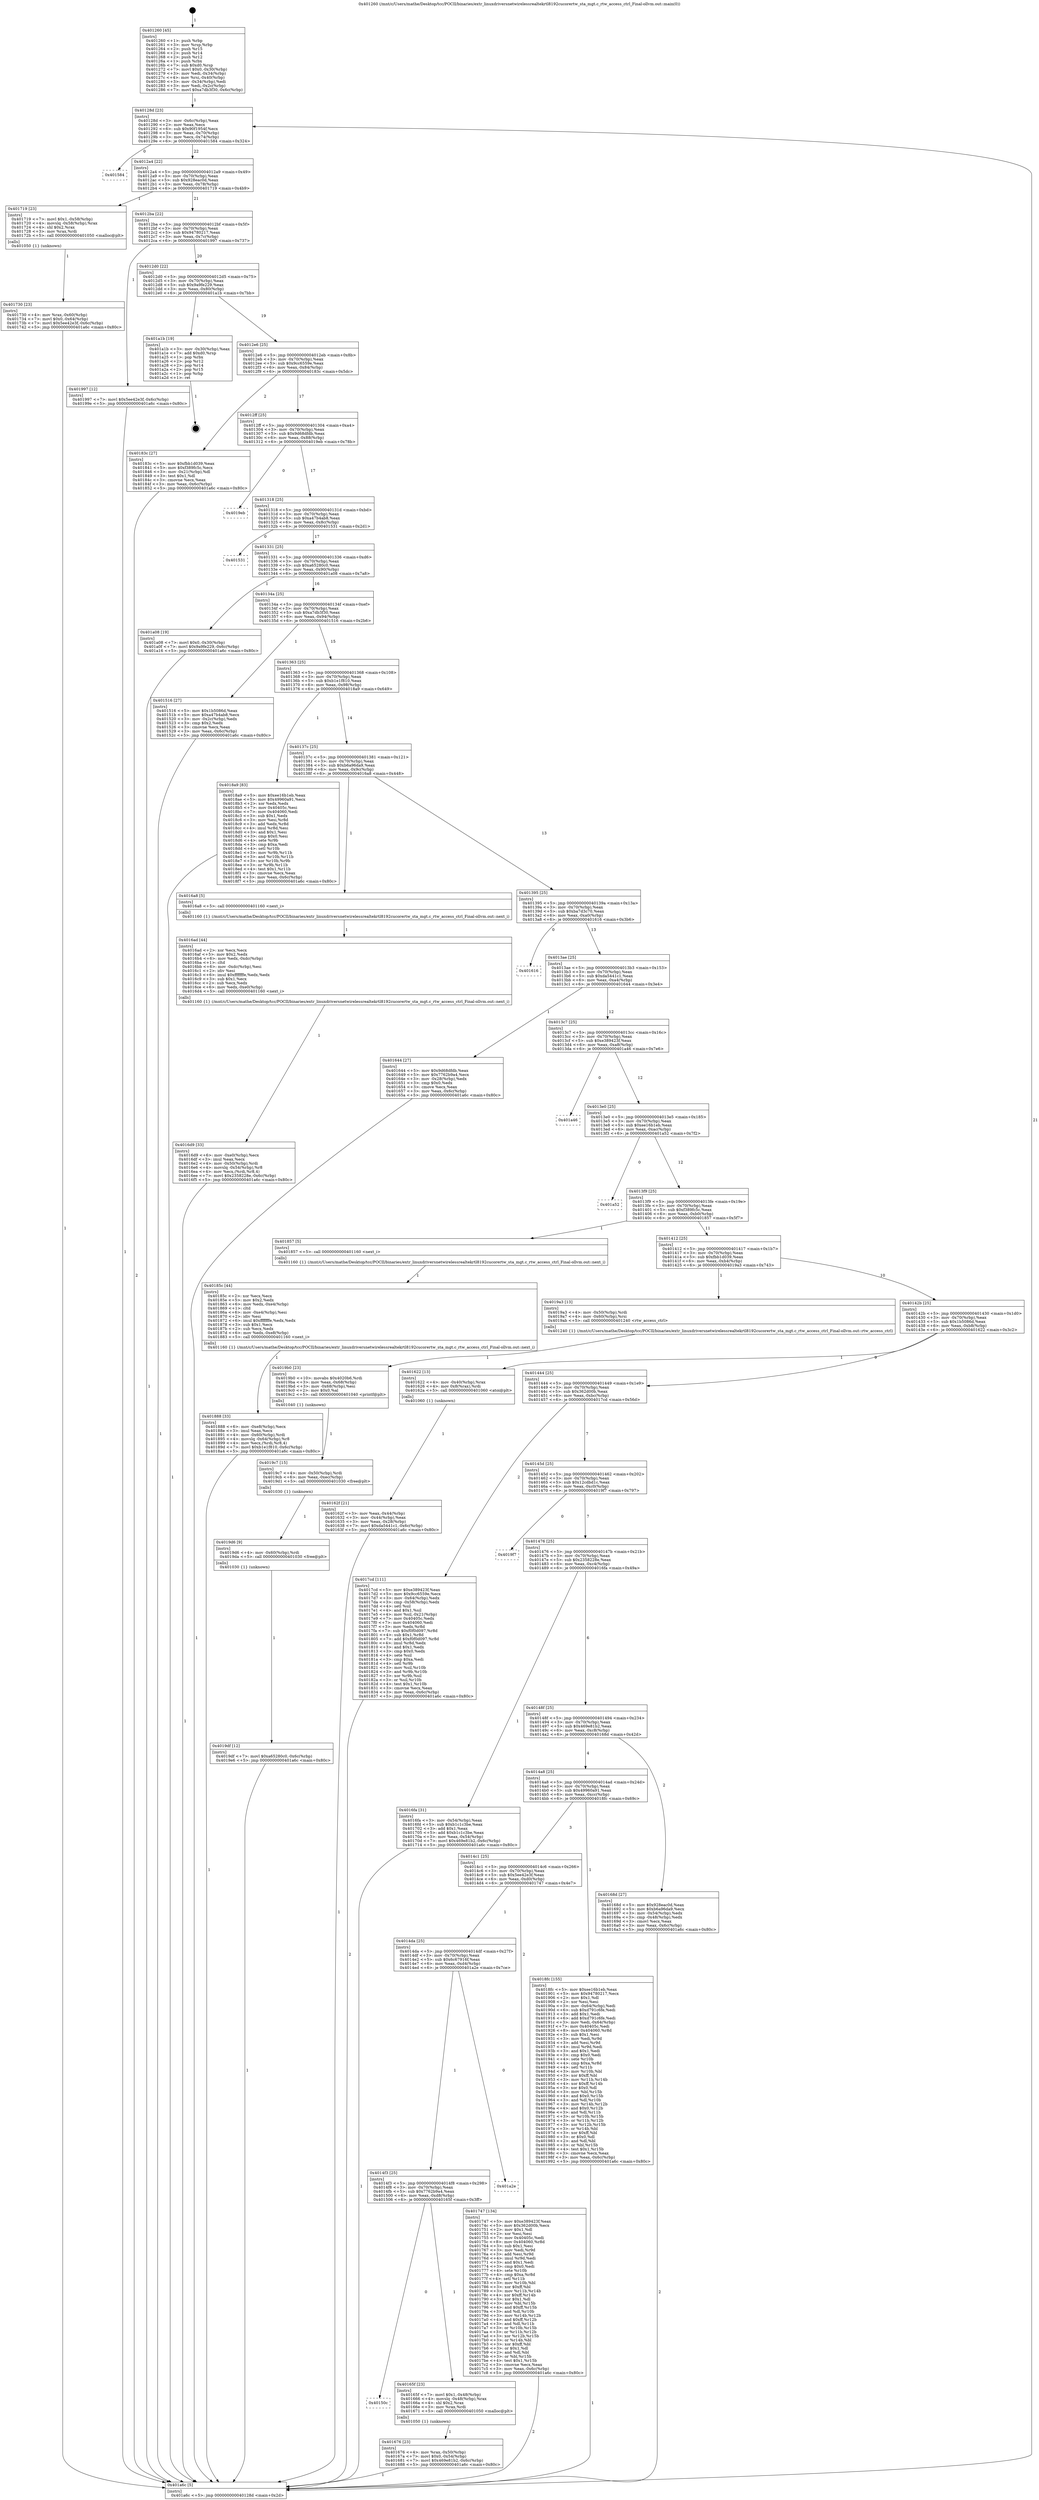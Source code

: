 digraph "0x401260" {
  label = "0x401260 (/mnt/c/Users/mathe/Desktop/tcc/POCII/binaries/extr_linuxdriversnetwirelessrealtekrtl8192cucorertw_sta_mgt.c_rtw_access_ctrl_Final-ollvm.out::main(0))"
  labelloc = "t"
  node[shape=record]

  Entry [label="",width=0.3,height=0.3,shape=circle,fillcolor=black,style=filled]
  "0x40128d" [label="{
     0x40128d [23]\l
     | [instrs]\l
     &nbsp;&nbsp;0x40128d \<+3\>: mov -0x6c(%rbp),%eax\l
     &nbsp;&nbsp;0x401290 \<+2\>: mov %eax,%ecx\l
     &nbsp;&nbsp;0x401292 \<+6\>: sub $0x90f1954f,%ecx\l
     &nbsp;&nbsp;0x401298 \<+3\>: mov %eax,-0x70(%rbp)\l
     &nbsp;&nbsp;0x40129b \<+3\>: mov %ecx,-0x74(%rbp)\l
     &nbsp;&nbsp;0x40129e \<+6\>: je 0000000000401584 \<main+0x324\>\l
  }"]
  "0x401584" [label="{
     0x401584\l
  }", style=dashed]
  "0x4012a4" [label="{
     0x4012a4 [22]\l
     | [instrs]\l
     &nbsp;&nbsp;0x4012a4 \<+5\>: jmp 00000000004012a9 \<main+0x49\>\l
     &nbsp;&nbsp;0x4012a9 \<+3\>: mov -0x70(%rbp),%eax\l
     &nbsp;&nbsp;0x4012ac \<+5\>: sub $0x928eac0d,%eax\l
     &nbsp;&nbsp;0x4012b1 \<+3\>: mov %eax,-0x78(%rbp)\l
     &nbsp;&nbsp;0x4012b4 \<+6\>: je 0000000000401719 \<main+0x4b9\>\l
  }"]
  Exit [label="",width=0.3,height=0.3,shape=circle,fillcolor=black,style=filled,peripheries=2]
  "0x401719" [label="{
     0x401719 [23]\l
     | [instrs]\l
     &nbsp;&nbsp;0x401719 \<+7\>: movl $0x1,-0x58(%rbp)\l
     &nbsp;&nbsp;0x401720 \<+4\>: movslq -0x58(%rbp),%rax\l
     &nbsp;&nbsp;0x401724 \<+4\>: shl $0x2,%rax\l
     &nbsp;&nbsp;0x401728 \<+3\>: mov %rax,%rdi\l
     &nbsp;&nbsp;0x40172b \<+5\>: call 0000000000401050 \<malloc@plt\>\l
     | [calls]\l
     &nbsp;&nbsp;0x401050 \{1\} (unknown)\l
  }"]
  "0x4012ba" [label="{
     0x4012ba [22]\l
     | [instrs]\l
     &nbsp;&nbsp;0x4012ba \<+5\>: jmp 00000000004012bf \<main+0x5f\>\l
     &nbsp;&nbsp;0x4012bf \<+3\>: mov -0x70(%rbp),%eax\l
     &nbsp;&nbsp;0x4012c2 \<+5\>: sub $0x94780217,%eax\l
     &nbsp;&nbsp;0x4012c7 \<+3\>: mov %eax,-0x7c(%rbp)\l
     &nbsp;&nbsp;0x4012ca \<+6\>: je 0000000000401997 \<main+0x737\>\l
  }"]
  "0x4019df" [label="{
     0x4019df [12]\l
     | [instrs]\l
     &nbsp;&nbsp;0x4019df \<+7\>: movl $0xa65280c0,-0x6c(%rbp)\l
     &nbsp;&nbsp;0x4019e6 \<+5\>: jmp 0000000000401a6c \<main+0x80c\>\l
  }"]
  "0x401997" [label="{
     0x401997 [12]\l
     | [instrs]\l
     &nbsp;&nbsp;0x401997 \<+7\>: movl $0x5ee42e3f,-0x6c(%rbp)\l
     &nbsp;&nbsp;0x40199e \<+5\>: jmp 0000000000401a6c \<main+0x80c\>\l
  }"]
  "0x4012d0" [label="{
     0x4012d0 [22]\l
     | [instrs]\l
     &nbsp;&nbsp;0x4012d0 \<+5\>: jmp 00000000004012d5 \<main+0x75\>\l
     &nbsp;&nbsp;0x4012d5 \<+3\>: mov -0x70(%rbp),%eax\l
     &nbsp;&nbsp;0x4012d8 \<+5\>: sub $0x9a9fe229,%eax\l
     &nbsp;&nbsp;0x4012dd \<+3\>: mov %eax,-0x80(%rbp)\l
     &nbsp;&nbsp;0x4012e0 \<+6\>: je 0000000000401a1b \<main+0x7bb\>\l
  }"]
  "0x4019d6" [label="{
     0x4019d6 [9]\l
     | [instrs]\l
     &nbsp;&nbsp;0x4019d6 \<+4\>: mov -0x60(%rbp),%rdi\l
     &nbsp;&nbsp;0x4019da \<+5\>: call 0000000000401030 \<free@plt\>\l
     | [calls]\l
     &nbsp;&nbsp;0x401030 \{1\} (unknown)\l
  }"]
  "0x401a1b" [label="{
     0x401a1b [19]\l
     | [instrs]\l
     &nbsp;&nbsp;0x401a1b \<+3\>: mov -0x30(%rbp),%eax\l
     &nbsp;&nbsp;0x401a1e \<+7\>: add $0xd0,%rsp\l
     &nbsp;&nbsp;0x401a25 \<+1\>: pop %rbx\l
     &nbsp;&nbsp;0x401a26 \<+2\>: pop %r12\l
     &nbsp;&nbsp;0x401a28 \<+2\>: pop %r14\l
     &nbsp;&nbsp;0x401a2a \<+2\>: pop %r15\l
     &nbsp;&nbsp;0x401a2c \<+1\>: pop %rbp\l
     &nbsp;&nbsp;0x401a2d \<+1\>: ret\l
  }"]
  "0x4012e6" [label="{
     0x4012e6 [25]\l
     | [instrs]\l
     &nbsp;&nbsp;0x4012e6 \<+5\>: jmp 00000000004012eb \<main+0x8b\>\l
     &nbsp;&nbsp;0x4012eb \<+3\>: mov -0x70(%rbp),%eax\l
     &nbsp;&nbsp;0x4012ee \<+5\>: sub $0x9cc6559e,%eax\l
     &nbsp;&nbsp;0x4012f3 \<+6\>: mov %eax,-0x84(%rbp)\l
     &nbsp;&nbsp;0x4012f9 \<+6\>: je 000000000040183c \<main+0x5dc\>\l
  }"]
  "0x4019c7" [label="{
     0x4019c7 [15]\l
     | [instrs]\l
     &nbsp;&nbsp;0x4019c7 \<+4\>: mov -0x50(%rbp),%rdi\l
     &nbsp;&nbsp;0x4019cb \<+6\>: mov %eax,-0xec(%rbp)\l
     &nbsp;&nbsp;0x4019d1 \<+5\>: call 0000000000401030 \<free@plt\>\l
     | [calls]\l
     &nbsp;&nbsp;0x401030 \{1\} (unknown)\l
  }"]
  "0x40183c" [label="{
     0x40183c [27]\l
     | [instrs]\l
     &nbsp;&nbsp;0x40183c \<+5\>: mov $0xfbb1d039,%eax\l
     &nbsp;&nbsp;0x401841 \<+5\>: mov $0xf389fc5c,%ecx\l
     &nbsp;&nbsp;0x401846 \<+3\>: mov -0x21(%rbp),%dl\l
     &nbsp;&nbsp;0x401849 \<+3\>: test $0x1,%dl\l
     &nbsp;&nbsp;0x40184c \<+3\>: cmovne %ecx,%eax\l
     &nbsp;&nbsp;0x40184f \<+3\>: mov %eax,-0x6c(%rbp)\l
     &nbsp;&nbsp;0x401852 \<+5\>: jmp 0000000000401a6c \<main+0x80c\>\l
  }"]
  "0x4012ff" [label="{
     0x4012ff [25]\l
     | [instrs]\l
     &nbsp;&nbsp;0x4012ff \<+5\>: jmp 0000000000401304 \<main+0xa4\>\l
     &nbsp;&nbsp;0x401304 \<+3\>: mov -0x70(%rbp),%eax\l
     &nbsp;&nbsp;0x401307 \<+5\>: sub $0x9d68dfdb,%eax\l
     &nbsp;&nbsp;0x40130c \<+6\>: mov %eax,-0x88(%rbp)\l
     &nbsp;&nbsp;0x401312 \<+6\>: je 00000000004019eb \<main+0x78b\>\l
  }"]
  "0x4019b0" [label="{
     0x4019b0 [23]\l
     | [instrs]\l
     &nbsp;&nbsp;0x4019b0 \<+10\>: movabs $0x4020b6,%rdi\l
     &nbsp;&nbsp;0x4019ba \<+3\>: mov %eax,-0x68(%rbp)\l
     &nbsp;&nbsp;0x4019bd \<+3\>: mov -0x68(%rbp),%esi\l
     &nbsp;&nbsp;0x4019c0 \<+2\>: mov $0x0,%al\l
     &nbsp;&nbsp;0x4019c2 \<+5\>: call 0000000000401040 \<printf@plt\>\l
     | [calls]\l
     &nbsp;&nbsp;0x401040 \{1\} (unknown)\l
  }"]
  "0x4019eb" [label="{
     0x4019eb\l
  }", style=dashed]
  "0x401318" [label="{
     0x401318 [25]\l
     | [instrs]\l
     &nbsp;&nbsp;0x401318 \<+5\>: jmp 000000000040131d \<main+0xbd\>\l
     &nbsp;&nbsp;0x40131d \<+3\>: mov -0x70(%rbp),%eax\l
     &nbsp;&nbsp;0x401320 \<+5\>: sub $0xa47b4ab8,%eax\l
     &nbsp;&nbsp;0x401325 \<+6\>: mov %eax,-0x8c(%rbp)\l
     &nbsp;&nbsp;0x40132b \<+6\>: je 0000000000401531 \<main+0x2d1\>\l
  }"]
  "0x401888" [label="{
     0x401888 [33]\l
     | [instrs]\l
     &nbsp;&nbsp;0x401888 \<+6\>: mov -0xe8(%rbp),%ecx\l
     &nbsp;&nbsp;0x40188e \<+3\>: imul %eax,%ecx\l
     &nbsp;&nbsp;0x401891 \<+4\>: mov -0x60(%rbp),%rdi\l
     &nbsp;&nbsp;0x401895 \<+4\>: movslq -0x64(%rbp),%r8\l
     &nbsp;&nbsp;0x401899 \<+4\>: mov %ecx,(%rdi,%r8,4)\l
     &nbsp;&nbsp;0x40189d \<+7\>: movl $0xb1e1f810,-0x6c(%rbp)\l
     &nbsp;&nbsp;0x4018a4 \<+5\>: jmp 0000000000401a6c \<main+0x80c\>\l
  }"]
  "0x401531" [label="{
     0x401531\l
  }", style=dashed]
  "0x401331" [label="{
     0x401331 [25]\l
     | [instrs]\l
     &nbsp;&nbsp;0x401331 \<+5\>: jmp 0000000000401336 \<main+0xd6\>\l
     &nbsp;&nbsp;0x401336 \<+3\>: mov -0x70(%rbp),%eax\l
     &nbsp;&nbsp;0x401339 \<+5\>: sub $0xa65280c0,%eax\l
     &nbsp;&nbsp;0x40133e \<+6\>: mov %eax,-0x90(%rbp)\l
     &nbsp;&nbsp;0x401344 \<+6\>: je 0000000000401a08 \<main+0x7a8\>\l
  }"]
  "0x40185c" [label="{
     0x40185c [44]\l
     | [instrs]\l
     &nbsp;&nbsp;0x40185c \<+2\>: xor %ecx,%ecx\l
     &nbsp;&nbsp;0x40185e \<+5\>: mov $0x2,%edx\l
     &nbsp;&nbsp;0x401863 \<+6\>: mov %edx,-0xe4(%rbp)\l
     &nbsp;&nbsp;0x401869 \<+1\>: cltd\l
     &nbsp;&nbsp;0x40186a \<+6\>: mov -0xe4(%rbp),%esi\l
     &nbsp;&nbsp;0x401870 \<+2\>: idiv %esi\l
     &nbsp;&nbsp;0x401872 \<+6\>: imul $0xfffffffe,%edx,%edx\l
     &nbsp;&nbsp;0x401878 \<+3\>: sub $0x1,%ecx\l
     &nbsp;&nbsp;0x40187b \<+2\>: sub %ecx,%edx\l
     &nbsp;&nbsp;0x40187d \<+6\>: mov %edx,-0xe8(%rbp)\l
     &nbsp;&nbsp;0x401883 \<+5\>: call 0000000000401160 \<next_i\>\l
     | [calls]\l
     &nbsp;&nbsp;0x401160 \{1\} (/mnt/c/Users/mathe/Desktop/tcc/POCII/binaries/extr_linuxdriversnetwirelessrealtekrtl8192cucorertw_sta_mgt.c_rtw_access_ctrl_Final-ollvm.out::next_i)\l
  }"]
  "0x401a08" [label="{
     0x401a08 [19]\l
     | [instrs]\l
     &nbsp;&nbsp;0x401a08 \<+7\>: movl $0x0,-0x30(%rbp)\l
     &nbsp;&nbsp;0x401a0f \<+7\>: movl $0x9a9fe229,-0x6c(%rbp)\l
     &nbsp;&nbsp;0x401a16 \<+5\>: jmp 0000000000401a6c \<main+0x80c\>\l
  }"]
  "0x40134a" [label="{
     0x40134a [25]\l
     | [instrs]\l
     &nbsp;&nbsp;0x40134a \<+5\>: jmp 000000000040134f \<main+0xef\>\l
     &nbsp;&nbsp;0x40134f \<+3\>: mov -0x70(%rbp),%eax\l
     &nbsp;&nbsp;0x401352 \<+5\>: sub $0xa7db3f30,%eax\l
     &nbsp;&nbsp;0x401357 \<+6\>: mov %eax,-0x94(%rbp)\l
     &nbsp;&nbsp;0x40135d \<+6\>: je 0000000000401516 \<main+0x2b6\>\l
  }"]
  "0x401730" [label="{
     0x401730 [23]\l
     | [instrs]\l
     &nbsp;&nbsp;0x401730 \<+4\>: mov %rax,-0x60(%rbp)\l
     &nbsp;&nbsp;0x401734 \<+7\>: movl $0x0,-0x64(%rbp)\l
     &nbsp;&nbsp;0x40173b \<+7\>: movl $0x5ee42e3f,-0x6c(%rbp)\l
     &nbsp;&nbsp;0x401742 \<+5\>: jmp 0000000000401a6c \<main+0x80c\>\l
  }"]
  "0x401516" [label="{
     0x401516 [27]\l
     | [instrs]\l
     &nbsp;&nbsp;0x401516 \<+5\>: mov $0x1b5086d,%eax\l
     &nbsp;&nbsp;0x40151b \<+5\>: mov $0xa47b4ab8,%ecx\l
     &nbsp;&nbsp;0x401520 \<+3\>: mov -0x2c(%rbp),%edx\l
     &nbsp;&nbsp;0x401523 \<+3\>: cmp $0x2,%edx\l
     &nbsp;&nbsp;0x401526 \<+3\>: cmovne %ecx,%eax\l
     &nbsp;&nbsp;0x401529 \<+3\>: mov %eax,-0x6c(%rbp)\l
     &nbsp;&nbsp;0x40152c \<+5\>: jmp 0000000000401a6c \<main+0x80c\>\l
  }"]
  "0x401363" [label="{
     0x401363 [25]\l
     | [instrs]\l
     &nbsp;&nbsp;0x401363 \<+5\>: jmp 0000000000401368 \<main+0x108\>\l
     &nbsp;&nbsp;0x401368 \<+3\>: mov -0x70(%rbp),%eax\l
     &nbsp;&nbsp;0x40136b \<+5\>: sub $0xb1e1f810,%eax\l
     &nbsp;&nbsp;0x401370 \<+6\>: mov %eax,-0x98(%rbp)\l
     &nbsp;&nbsp;0x401376 \<+6\>: je 00000000004018a9 \<main+0x649\>\l
  }"]
  "0x401a6c" [label="{
     0x401a6c [5]\l
     | [instrs]\l
     &nbsp;&nbsp;0x401a6c \<+5\>: jmp 000000000040128d \<main+0x2d\>\l
  }"]
  "0x401260" [label="{
     0x401260 [45]\l
     | [instrs]\l
     &nbsp;&nbsp;0x401260 \<+1\>: push %rbp\l
     &nbsp;&nbsp;0x401261 \<+3\>: mov %rsp,%rbp\l
     &nbsp;&nbsp;0x401264 \<+2\>: push %r15\l
     &nbsp;&nbsp;0x401266 \<+2\>: push %r14\l
     &nbsp;&nbsp;0x401268 \<+2\>: push %r12\l
     &nbsp;&nbsp;0x40126a \<+1\>: push %rbx\l
     &nbsp;&nbsp;0x40126b \<+7\>: sub $0xd0,%rsp\l
     &nbsp;&nbsp;0x401272 \<+7\>: movl $0x0,-0x30(%rbp)\l
     &nbsp;&nbsp;0x401279 \<+3\>: mov %edi,-0x34(%rbp)\l
     &nbsp;&nbsp;0x40127c \<+4\>: mov %rsi,-0x40(%rbp)\l
     &nbsp;&nbsp;0x401280 \<+3\>: mov -0x34(%rbp),%edi\l
     &nbsp;&nbsp;0x401283 \<+3\>: mov %edi,-0x2c(%rbp)\l
     &nbsp;&nbsp;0x401286 \<+7\>: movl $0xa7db3f30,-0x6c(%rbp)\l
  }"]
  "0x4016d9" [label="{
     0x4016d9 [33]\l
     | [instrs]\l
     &nbsp;&nbsp;0x4016d9 \<+6\>: mov -0xe0(%rbp),%ecx\l
     &nbsp;&nbsp;0x4016df \<+3\>: imul %eax,%ecx\l
     &nbsp;&nbsp;0x4016e2 \<+4\>: mov -0x50(%rbp),%rdi\l
     &nbsp;&nbsp;0x4016e6 \<+4\>: movslq -0x54(%rbp),%r8\l
     &nbsp;&nbsp;0x4016ea \<+4\>: mov %ecx,(%rdi,%r8,4)\l
     &nbsp;&nbsp;0x4016ee \<+7\>: movl $0x2358228e,-0x6c(%rbp)\l
     &nbsp;&nbsp;0x4016f5 \<+5\>: jmp 0000000000401a6c \<main+0x80c\>\l
  }"]
  "0x4018a9" [label="{
     0x4018a9 [83]\l
     | [instrs]\l
     &nbsp;&nbsp;0x4018a9 \<+5\>: mov $0xee16b1eb,%eax\l
     &nbsp;&nbsp;0x4018ae \<+5\>: mov $0x49960a91,%ecx\l
     &nbsp;&nbsp;0x4018b3 \<+2\>: xor %edx,%edx\l
     &nbsp;&nbsp;0x4018b5 \<+7\>: mov 0x40405c,%esi\l
     &nbsp;&nbsp;0x4018bc \<+7\>: mov 0x404060,%edi\l
     &nbsp;&nbsp;0x4018c3 \<+3\>: sub $0x1,%edx\l
     &nbsp;&nbsp;0x4018c6 \<+3\>: mov %esi,%r8d\l
     &nbsp;&nbsp;0x4018c9 \<+3\>: add %edx,%r8d\l
     &nbsp;&nbsp;0x4018cc \<+4\>: imul %r8d,%esi\l
     &nbsp;&nbsp;0x4018d0 \<+3\>: and $0x1,%esi\l
     &nbsp;&nbsp;0x4018d3 \<+3\>: cmp $0x0,%esi\l
     &nbsp;&nbsp;0x4018d6 \<+4\>: sete %r9b\l
     &nbsp;&nbsp;0x4018da \<+3\>: cmp $0xa,%edi\l
     &nbsp;&nbsp;0x4018dd \<+4\>: setl %r10b\l
     &nbsp;&nbsp;0x4018e1 \<+3\>: mov %r9b,%r11b\l
     &nbsp;&nbsp;0x4018e4 \<+3\>: and %r10b,%r11b\l
     &nbsp;&nbsp;0x4018e7 \<+3\>: xor %r10b,%r9b\l
     &nbsp;&nbsp;0x4018ea \<+3\>: or %r9b,%r11b\l
     &nbsp;&nbsp;0x4018ed \<+4\>: test $0x1,%r11b\l
     &nbsp;&nbsp;0x4018f1 \<+3\>: cmovne %ecx,%eax\l
     &nbsp;&nbsp;0x4018f4 \<+3\>: mov %eax,-0x6c(%rbp)\l
     &nbsp;&nbsp;0x4018f7 \<+5\>: jmp 0000000000401a6c \<main+0x80c\>\l
  }"]
  "0x40137c" [label="{
     0x40137c [25]\l
     | [instrs]\l
     &nbsp;&nbsp;0x40137c \<+5\>: jmp 0000000000401381 \<main+0x121\>\l
     &nbsp;&nbsp;0x401381 \<+3\>: mov -0x70(%rbp),%eax\l
     &nbsp;&nbsp;0x401384 \<+5\>: sub $0xb6a96da9,%eax\l
     &nbsp;&nbsp;0x401389 \<+6\>: mov %eax,-0x9c(%rbp)\l
     &nbsp;&nbsp;0x40138f \<+6\>: je 00000000004016a8 \<main+0x448\>\l
  }"]
  "0x4016ad" [label="{
     0x4016ad [44]\l
     | [instrs]\l
     &nbsp;&nbsp;0x4016ad \<+2\>: xor %ecx,%ecx\l
     &nbsp;&nbsp;0x4016af \<+5\>: mov $0x2,%edx\l
     &nbsp;&nbsp;0x4016b4 \<+6\>: mov %edx,-0xdc(%rbp)\l
     &nbsp;&nbsp;0x4016ba \<+1\>: cltd\l
     &nbsp;&nbsp;0x4016bb \<+6\>: mov -0xdc(%rbp),%esi\l
     &nbsp;&nbsp;0x4016c1 \<+2\>: idiv %esi\l
     &nbsp;&nbsp;0x4016c3 \<+6\>: imul $0xfffffffe,%edx,%edx\l
     &nbsp;&nbsp;0x4016c9 \<+3\>: sub $0x1,%ecx\l
     &nbsp;&nbsp;0x4016cc \<+2\>: sub %ecx,%edx\l
     &nbsp;&nbsp;0x4016ce \<+6\>: mov %edx,-0xe0(%rbp)\l
     &nbsp;&nbsp;0x4016d4 \<+5\>: call 0000000000401160 \<next_i\>\l
     | [calls]\l
     &nbsp;&nbsp;0x401160 \{1\} (/mnt/c/Users/mathe/Desktop/tcc/POCII/binaries/extr_linuxdriversnetwirelessrealtekrtl8192cucorertw_sta_mgt.c_rtw_access_ctrl_Final-ollvm.out::next_i)\l
  }"]
  "0x4016a8" [label="{
     0x4016a8 [5]\l
     | [instrs]\l
     &nbsp;&nbsp;0x4016a8 \<+5\>: call 0000000000401160 \<next_i\>\l
     | [calls]\l
     &nbsp;&nbsp;0x401160 \{1\} (/mnt/c/Users/mathe/Desktop/tcc/POCII/binaries/extr_linuxdriversnetwirelessrealtekrtl8192cucorertw_sta_mgt.c_rtw_access_ctrl_Final-ollvm.out::next_i)\l
  }"]
  "0x401395" [label="{
     0x401395 [25]\l
     | [instrs]\l
     &nbsp;&nbsp;0x401395 \<+5\>: jmp 000000000040139a \<main+0x13a\>\l
     &nbsp;&nbsp;0x40139a \<+3\>: mov -0x70(%rbp),%eax\l
     &nbsp;&nbsp;0x40139d \<+5\>: sub $0xba7d3c70,%eax\l
     &nbsp;&nbsp;0x4013a2 \<+6\>: mov %eax,-0xa0(%rbp)\l
     &nbsp;&nbsp;0x4013a8 \<+6\>: je 0000000000401616 \<main+0x3b6\>\l
  }"]
  "0x401676" [label="{
     0x401676 [23]\l
     | [instrs]\l
     &nbsp;&nbsp;0x401676 \<+4\>: mov %rax,-0x50(%rbp)\l
     &nbsp;&nbsp;0x40167a \<+7\>: movl $0x0,-0x54(%rbp)\l
     &nbsp;&nbsp;0x401681 \<+7\>: movl $0x469e81b2,-0x6c(%rbp)\l
     &nbsp;&nbsp;0x401688 \<+5\>: jmp 0000000000401a6c \<main+0x80c\>\l
  }"]
  "0x401616" [label="{
     0x401616\l
  }", style=dashed]
  "0x4013ae" [label="{
     0x4013ae [25]\l
     | [instrs]\l
     &nbsp;&nbsp;0x4013ae \<+5\>: jmp 00000000004013b3 \<main+0x153\>\l
     &nbsp;&nbsp;0x4013b3 \<+3\>: mov -0x70(%rbp),%eax\l
     &nbsp;&nbsp;0x4013b6 \<+5\>: sub $0xda5441c1,%eax\l
     &nbsp;&nbsp;0x4013bb \<+6\>: mov %eax,-0xa4(%rbp)\l
     &nbsp;&nbsp;0x4013c1 \<+6\>: je 0000000000401644 \<main+0x3e4\>\l
  }"]
  "0x40150c" [label="{
     0x40150c\l
  }", style=dashed]
  "0x401644" [label="{
     0x401644 [27]\l
     | [instrs]\l
     &nbsp;&nbsp;0x401644 \<+5\>: mov $0x9d68dfdb,%eax\l
     &nbsp;&nbsp;0x401649 \<+5\>: mov $0x7762b9a4,%ecx\l
     &nbsp;&nbsp;0x40164e \<+3\>: mov -0x28(%rbp),%edx\l
     &nbsp;&nbsp;0x401651 \<+3\>: cmp $0x0,%edx\l
     &nbsp;&nbsp;0x401654 \<+3\>: cmove %ecx,%eax\l
     &nbsp;&nbsp;0x401657 \<+3\>: mov %eax,-0x6c(%rbp)\l
     &nbsp;&nbsp;0x40165a \<+5\>: jmp 0000000000401a6c \<main+0x80c\>\l
  }"]
  "0x4013c7" [label="{
     0x4013c7 [25]\l
     | [instrs]\l
     &nbsp;&nbsp;0x4013c7 \<+5\>: jmp 00000000004013cc \<main+0x16c\>\l
     &nbsp;&nbsp;0x4013cc \<+3\>: mov -0x70(%rbp),%eax\l
     &nbsp;&nbsp;0x4013cf \<+5\>: sub $0xe389423f,%eax\l
     &nbsp;&nbsp;0x4013d4 \<+6\>: mov %eax,-0xa8(%rbp)\l
     &nbsp;&nbsp;0x4013da \<+6\>: je 0000000000401a46 \<main+0x7e6\>\l
  }"]
  "0x40165f" [label="{
     0x40165f [23]\l
     | [instrs]\l
     &nbsp;&nbsp;0x40165f \<+7\>: movl $0x1,-0x48(%rbp)\l
     &nbsp;&nbsp;0x401666 \<+4\>: movslq -0x48(%rbp),%rax\l
     &nbsp;&nbsp;0x40166a \<+4\>: shl $0x2,%rax\l
     &nbsp;&nbsp;0x40166e \<+3\>: mov %rax,%rdi\l
     &nbsp;&nbsp;0x401671 \<+5\>: call 0000000000401050 \<malloc@plt\>\l
     | [calls]\l
     &nbsp;&nbsp;0x401050 \{1\} (unknown)\l
  }"]
  "0x401a46" [label="{
     0x401a46\l
  }", style=dashed]
  "0x4013e0" [label="{
     0x4013e0 [25]\l
     | [instrs]\l
     &nbsp;&nbsp;0x4013e0 \<+5\>: jmp 00000000004013e5 \<main+0x185\>\l
     &nbsp;&nbsp;0x4013e5 \<+3\>: mov -0x70(%rbp),%eax\l
     &nbsp;&nbsp;0x4013e8 \<+5\>: sub $0xee16b1eb,%eax\l
     &nbsp;&nbsp;0x4013ed \<+6\>: mov %eax,-0xac(%rbp)\l
     &nbsp;&nbsp;0x4013f3 \<+6\>: je 0000000000401a52 \<main+0x7f2\>\l
  }"]
  "0x4014f3" [label="{
     0x4014f3 [25]\l
     | [instrs]\l
     &nbsp;&nbsp;0x4014f3 \<+5\>: jmp 00000000004014f8 \<main+0x298\>\l
     &nbsp;&nbsp;0x4014f8 \<+3\>: mov -0x70(%rbp),%eax\l
     &nbsp;&nbsp;0x4014fb \<+5\>: sub $0x7762b9a4,%eax\l
     &nbsp;&nbsp;0x401500 \<+6\>: mov %eax,-0xd8(%rbp)\l
     &nbsp;&nbsp;0x401506 \<+6\>: je 000000000040165f \<main+0x3ff\>\l
  }"]
  "0x401a52" [label="{
     0x401a52\l
  }", style=dashed]
  "0x4013f9" [label="{
     0x4013f9 [25]\l
     | [instrs]\l
     &nbsp;&nbsp;0x4013f9 \<+5\>: jmp 00000000004013fe \<main+0x19e\>\l
     &nbsp;&nbsp;0x4013fe \<+3\>: mov -0x70(%rbp),%eax\l
     &nbsp;&nbsp;0x401401 \<+5\>: sub $0xf389fc5c,%eax\l
     &nbsp;&nbsp;0x401406 \<+6\>: mov %eax,-0xb0(%rbp)\l
     &nbsp;&nbsp;0x40140c \<+6\>: je 0000000000401857 \<main+0x5f7\>\l
  }"]
  "0x401a2e" [label="{
     0x401a2e\l
  }", style=dashed]
  "0x401857" [label="{
     0x401857 [5]\l
     | [instrs]\l
     &nbsp;&nbsp;0x401857 \<+5\>: call 0000000000401160 \<next_i\>\l
     | [calls]\l
     &nbsp;&nbsp;0x401160 \{1\} (/mnt/c/Users/mathe/Desktop/tcc/POCII/binaries/extr_linuxdriversnetwirelessrealtekrtl8192cucorertw_sta_mgt.c_rtw_access_ctrl_Final-ollvm.out::next_i)\l
  }"]
  "0x401412" [label="{
     0x401412 [25]\l
     | [instrs]\l
     &nbsp;&nbsp;0x401412 \<+5\>: jmp 0000000000401417 \<main+0x1b7\>\l
     &nbsp;&nbsp;0x401417 \<+3\>: mov -0x70(%rbp),%eax\l
     &nbsp;&nbsp;0x40141a \<+5\>: sub $0xfbb1d039,%eax\l
     &nbsp;&nbsp;0x40141f \<+6\>: mov %eax,-0xb4(%rbp)\l
     &nbsp;&nbsp;0x401425 \<+6\>: je 00000000004019a3 \<main+0x743\>\l
  }"]
  "0x4014da" [label="{
     0x4014da [25]\l
     | [instrs]\l
     &nbsp;&nbsp;0x4014da \<+5\>: jmp 00000000004014df \<main+0x27f\>\l
     &nbsp;&nbsp;0x4014df \<+3\>: mov -0x70(%rbp),%eax\l
     &nbsp;&nbsp;0x4014e2 \<+5\>: sub $0x6c67916f,%eax\l
     &nbsp;&nbsp;0x4014e7 \<+6\>: mov %eax,-0xd4(%rbp)\l
     &nbsp;&nbsp;0x4014ed \<+6\>: je 0000000000401a2e \<main+0x7ce\>\l
  }"]
  "0x4019a3" [label="{
     0x4019a3 [13]\l
     | [instrs]\l
     &nbsp;&nbsp;0x4019a3 \<+4\>: mov -0x50(%rbp),%rdi\l
     &nbsp;&nbsp;0x4019a7 \<+4\>: mov -0x60(%rbp),%rsi\l
     &nbsp;&nbsp;0x4019ab \<+5\>: call 0000000000401240 \<rtw_access_ctrl\>\l
     | [calls]\l
     &nbsp;&nbsp;0x401240 \{1\} (/mnt/c/Users/mathe/Desktop/tcc/POCII/binaries/extr_linuxdriversnetwirelessrealtekrtl8192cucorertw_sta_mgt.c_rtw_access_ctrl_Final-ollvm.out::rtw_access_ctrl)\l
  }"]
  "0x40142b" [label="{
     0x40142b [25]\l
     | [instrs]\l
     &nbsp;&nbsp;0x40142b \<+5\>: jmp 0000000000401430 \<main+0x1d0\>\l
     &nbsp;&nbsp;0x401430 \<+3\>: mov -0x70(%rbp),%eax\l
     &nbsp;&nbsp;0x401433 \<+5\>: sub $0x1b5086d,%eax\l
     &nbsp;&nbsp;0x401438 \<+6\>: mov %eax,-0xb8(%rbp)\l
     &nbsp;&nbsp;0x40143e \<+6\>: je 0000000000401622 \<main+0x3c2\>\l
  }"]
  "0x401747" [label="{
     0x401747 [134]\l
     | [instrs]\l
     &nbsp;&nbsp;0x401747 \<+5\>: mov $0xe389423f,%eax\l
     &nbsp;&nbsp;0x40174c \<+5\>: mov $0x362d00b,%ecx\l
     &nbsp;&nbsp;0x401751 \<+2\>: mov $0x1,%dl\l
     &nbsp;&nbsp;0x401753 \<+2\>: xor %esi,%esi\l
     &nbsp;&nbsp;0x401755 \<+7\>: mov 0x40405c,%edi\l
     &nbsp;&nbsp;0x40175c \<+8\>: mov 0x404060,%r8d\l
     &nbsp;&nbsp;0x401764 \<+3\>: sub $0x1,%esi\l
     &nbsp;&nbsp;0x401767 \<+3\>: mov %edi,%r9d\l
     &nbsp;&nbsp;0x40176a \<+3\>: add %esi,%r9d\l
     &nbsp;&nbsp;0x40176d \<+4\>: imul %r9d,%edi\l
     &nbsp;&nbsp;0x401771 \<+3\>: and $0x1,%edi\l
     &nbsp;&nbsp;0x401774 \<+3\>: cmp $0x0,%edi\l
     &nbsp;&nbsp;0x401777 \<+4\>: sete %r10b\l
     &nbsp;&nbsp;0x40177b \<+4\>: cmp $0xa,%r8d\l
     &nbsp;&nbsp;0x40177f \<+4\>: setl %r11b\l
     &nbsp;&nbsp;0x401783 \<+3\>: mov %r10b,%bl\l
     &nbsp;&nbsp;0x401786 \<+3\>: xor $0xff,%bl\l
     &nbsp;&nbsp;0x401789 \<+3\>: mov %r11b,%r14b\l
     &nbsp;&nbsp;0x40178c \<+4\>: xor $0xff,%r14b\l
     &nbsp;&nbsp;0x401790 \<+3\>: xor $0x1,%dl\l
     &nbsp;&nbsp;0x401793 \<+3\>: mov %bl,%r15b\l
     &nbsp;&nbsp;0x401796 \<+4\>: and $0xff,%r15b\l
     &nbsp;&nbsp;0x40179a \<+3\>: and %dl,%r10b\l
     &nbsp;&nbsp;0x40179d \<+3\>: mov %r14b,%r12b\l
     &nbsp;&nbsp;0x4017a0 \<+4\>: and $0xff,%r12b\l
     &nbsp;&nbsp;0x4017a4 \<+3\>: and %dl,%r11b\l
     &nbsp;&nbsp;0x4017a7 \<+3\>: or %r10b,%r15b\l
     &nbsp;&nbsp;0x4017aa \<+3\>: or %r11b,%r12b\l
     &nbsp;&nbsp;0x4017ad \<+3\>: xor %r12b,%r15b\l
     &nbsp;&nbsp;0x4017b0 \<+3\>: or %r14b,%bl\l
     &nbsp;&nbsp;0x4017b3 \<+3\>: xor $0xff,%bl\l
     &nbsp;&nbsp;0x4017b6 \<+3\>: or $0x1,%dl\l
     &nbsp;&nbsp;0x4017b9 \<+2\>: and %dl,%bl\l
     &nbsp;&nbsp;0x4017bb \<+3\>: or %bl,%r15b\l
     &nbsp;&nbsp;0x4017be \<+4\>: test $0x1,%r15b\l
     &nbsp;&nbsp;0x4017c2 \<+3\>: cmovne %ecx,%eax\l
     &nbsp;&nbsp;0x4017c5 \<+3\>: mov %eax,-0x6c(%rbp)\l
     &nbsp;&nbsp;0x4017c8 \<+5\>: jmp 0000000000401a6c \<main+0x80c\>\l
  }"]
  "0x401622" [label="{
     0x401622 [13]\l
     | [instrs]\l
     &nbsp;&nbsp;0x401622 \<+4\>: mov -0x40(%rbp),%rax\l
     &nbsp;&nbsp;0x401626 \<+4\>: mov 0x8(%rax),%rdi\l
     &nbsp;&nbsp;0x40162a \<+5\>: call 0000000000401060 \<atoi@plt\>\l
     | [calls]\l
     &nbsp;&nbsp;0x401060 \{1\} (unknown)\l
  }"]
  "0x401444" [label="{
     0x401444 [25]\l
     | [instrs]\l
     &nbsp;&nbsp;0x401444 \<+5\>: jmp 0000000000401449 \<main+0x1e9\>\l
     &nbsp;&nbsp;0x401449 \<+3\>: mov -0x70(%rbp),%eax\l
     &nbsp;&nbsp;0x40144c \<+5\>: sub $0x362d00b,%eax\l
     &nbsp;&nbsp;0x401451 \<+6\>: mov %eax,-0xbc(%rbp)\l
     &nbsp;&nbsp;0x401457 \<+6\>: je 00000000004017cd \<main+0x56d\>\l
  }"]
  "0x40162f" [label="{
     0x40162f [21]\l
     | [instrs]\l
     &nbsp;&nbsp;0x40162f \<+3\>: mov %eax,-0x44(%rbp)\l
     &nbsp;&nbsp;0x401632 \<+3\>: mov -0x44(%rbp),%eax\l
     &nbsp;&nbsp;0x401635 \<+3\>: mov %eax,-0x28(%rbp)\l
     &nbsp;&nbsp;0x401638 \<+7\>: movl $0xda5441c1,-0x6c(%rbp)\l
     &nbsp;&nbsp;0x40163f \<+5\>: jmp 0000000000401a6c \<main+0x80c\>\l
  }"]
  "0x4014c1" [label="{
     0x4014c1 [25]\l
     | [instrs]\l
     &nbsp;&nbsp;0x4014c1 \<+5\>: jmp 00000000004014c6 \<main+0x266\>\l
     &nbsp;&nbsp;0x4014c6 \<+3\>: mov -0x70(%rbp),%eax\l
     &nbsp;&nbsp;0x4014c9 \<+5\>: sub $0x5ee42e3f,%eax\l
     &nbsp;&nbsp;0x4014ce \<+6\>: mov %eax,-0xd0(%rbp)\l
     &nbsp;&nbsp;0x4014d4 \<+6\>: je 0000000000401747 \<main+0x4e7\>\l
  }"]
  "0x4017cd" [label="{
     0x4017cd [111]\l
     | [instrs]\l
     &nbsp;&nbsp;0x4017cd \<+5\>: mov $0xe389423f,%eax\l
     &nbsp;&nbsp;0x4017d2 \<+5\>: mov $0x9cc6559e,%ecx\l
     &nbsp;&nbsp;0x4017d7 \<+3\>: mov -0x64(%rbp),%edx\l
     &nbsp;&nbsp;0x4017da \<+3\>: cmp -0x58(%rbp),%edx\l
     &nbsp;&nbsp;0x4017dd \<+4\>: setl %sil\l
     &nbsp;&nbsp;0x4017e1 \<+4\>: and $0x1,%sil\l
     &nbsp;&nbsp;0x4017e5 \<+4\>: mov %sil,-0x21(%rbp)\l
     &nbsp;&nbsp;0x4017e9 \<+7\>: mov 0x40405c,%edx\l
     &nbsp;&nbsp;0x4017f0 \<+7\>: mov 0x404060,%edi\l
     &nbsp;&nbsp;0x4017f7 \<+3\>: mov %edx,%r8d\l
     &nbsp;&nbsp;0x4017fa \<+7\>: sub $0xf0f0d097,%r8d\l
     &nbsp;&nbsp;0x401801 \<+4\>: sub $0x1,%r8d\l
     &nbsp;&nbsp;0x401805 \<+7\>: add $0xf0f0d097,%r8d\l
     &nbsp;&nbsp;0x40180c \<+4\>: imul %r8d,%edx\l
     &nbsp;&nbsp;0x401810 \<+3\>: and $0x1,%edx\l
     &nbsp;&nbsp;0x401813 \<+3\>: cmp $0x0,%edx\l
     &nbsp;&nbsp;0x401816 \<+4\>: sete %sil\l
     &nbsp;&nbsp;0x40181a \<+3\>: cmp $0xa,%edi\l
     &nbsp;&nbsp;0x40181d \<+4\>: setl %r9b\l
     &nbsp;&nbsp;0x401821 \<+3\>: mov %sil,%r10b\l
     &nbsp;&nbsp;0x401824 \<+3\>: and %r9b,%r10b\l
     &nbsp;&nbsp;0x401827 \<+3\>: xor %r9b,%sil\l
     &nbsp;&nbsp;0x40182a \<+3\>: or %sil,%r10b\l
     &nbsp;&nbsp;0x40182d \<+4\>: test $0x1,%r10b\l
     &nbsp;&nbsp;0x401831 \<+3\>: cmovne %ecx,%eax\l
     &nbsp;&nbsp;0x401834 \<+3\>: mov %eax,-0x6c(%rbp)\l
     &nbsp;&nbsp;0x401837 \<+5\>: jmp 0000000000401a6c \<main+0x80c\>\l
  }"]
  "0x40145d" [label="{
     0x40145d [25]\l
     | [instrs]\l
     &nbsp;&nbsp;0x40145d \<+5\>: jmp 0000000000401462 \<main+0x202\>\l
     &nbsp;&nbsp;0x401462 \<+3\>: mov -0x70(%rbp),%eax\l
     &nbsp;&nbsp;0x401465 \<+5\>: sub $0x12cdbd1c,%eax\l
     &nbsp;&nbsp;0x40146a \<+6\>: mov %eax,-0xc0(%rbp)\l
     &nbsp;&nbsp;0x401470 \<+6\>: je 00000000004019f7 \<main+0x797\>\l
  }"]
  "0x4018fc" [label="{
     0x4018fc [155]\l
     | [instrs]\l
     &nbsp;&nbsp;0x4018fc \<+5\>: mov $0xee16b1eb,%eax\l
     &nbsp;&nbsp;0x401901 \<+5\>: mov $0x94780217,%ecx\l
     &nbsp;&nbsp;0x401906 \<+2\>: mov $0x1,%dl\l
     &nbsp;&nbsp;0x401908 \<+2\>: xor %esi,%esi\l
     &nbsp;&nbsp;0x40190a \<+3\>: mov -0x64(%rbp),%edi\l
     &nbsp;&nbsp;0x40190d \<+6\>: sub $0xd791c6fe,%edi\l
     &nbsp;&nbsp;0x401913 \<+3\>: add $0x1,%edi\l
     &nbsp;&nbsp;0x401916 \<+6\>: add $0xd791c6fe,%edi\l
     &nbsp;&nbsp;0x40191c \<+3\>: mov %edi,-0x64(%rbp)\l
     &nbsp;&nbsp;0x40191f \<+7\>: mov 0x40405c,%edi\l
     &nbsp;&nbsp;0x401926 \<+8\>: mov 0x404060,%r8d\l
     &nbsp;&nbsp;0x40192e \<+3\>: sub $0x1,%esi\l
     &nbsp;&nbsp;0x401931 \<+3\>: mov %edi,%r9d\l
     &nbsp;&nbsp;0x401934 \<+3\>: add %esi,%r9d\l
     &nbsp;&nbsp;0x401937 \<+4\>: imul %r9d,%edi\l
     &nbsp;&nbsp;0x40193b \<+3\>: and $0x1,%edi\l
     &nbsp;&nbsp;0x40193e \<+3\>: cmp $0x0,%edi\l
     &nbsp;&nbsp;0x401941 \<+4\>: sete %r10b\l
     &nbsp;&nbsp;0x401945 \<+4\>: cmp $0xa,%r8d\l
     &nbsp;&nbsp;0x401949 \<+4\>: setl %r11b\l
     &nbsp;&nbsp;0x40194d \<+3\>: mov %r10b,%bl\l
     &nbsp;&nbsp;0x401950 \<+3\>: xor $0xff,%bl\l
     &nbsp;&nbsp;0x401953 \<+3\>: mov %r11b,%r14b\l
     &nbsp;&nbsp;0x401956 \<+4\>: xor $0xff,%r14b\l
     &nbsp;&nbsp;0x40195a \<+3\>: xor $0x0,%dl\l
     &nbsp;&nbsp;0x40195d \<+3\>: mov %bl,%r15b\l
     &nbsp;&nbsp;0x401960 \<+4\>: and $0x0,%r15b\l
     &nbsp;&nbsp;0x401964 \<+3\>: and %dl,%r10b\l
     &nbsp;&nbsp;0x401967 \<+3\>: mov %r14b,%r12b\l
     &nbsp;&nbsp;0x40196a \<+4\>: and $0x0,%r12b\l
     &nbsp;&nbsp;0x40196e \<+3\>: and %dl,%r11b\l
     &nbsp;&nbsp;0x401971 \<+3\>: or %r10b,%r15b\l
     &nbsp;&nbsp;0x401974 \<+3\>: or %r11b,%r12b\l
     &nbsp;&nbsp;0x401977 \<+3\>: xor %r12b,%r15b\l
     &nbsp;&nbsp;0x40197a \<+3\>: or %r14b,%bl\l
     &nbsp;&nbsp;0x40197d \<+3\>: xor $0xff,%bl\l
     &nbsp;&nbsp;0x401980 \<+3\>: or $0x0,%dl\l
     &nbsp;&nbsp;0x401983 \<+2\>: and %dl,%bl\l
     &nbsp;&nbsp;0x401985 \<+3\>: or %bl,%r15b\l
     &nbsp;&nbsp;0x401988 \<+4\>: test $0x1,%r15b\l
     &nbsp;&nbsp;0x40198c \<+3\>: cmovne %ecx,%eax\l
     &nbsp;&nbsp;0x40198f \<+3\>: mov %eax,-0x6c(%rbp)\l
     &nbsp;&nbsp;0x401992 \<+5\>: jmp 0000000000401a6c \<main+0x80c\>\l
  }"]
  "0x4019f7" [label="{
     0x4019f7\l
  }", style=dashed]
  "0x401476" [label="{
     0x401476 [25]\l
     | [instrs]\l
     &nbsp;&nbsp;0x401476 \<+5\>: jmp 000000000040147b \<main+0x21b\>\l
     &nbsp;&nbsp;0x40147b \<+3\>: mov -0x70(%rbp),%eax\l
     &nbsp;&nbsp;0x40147e \<+5\>: sub $0x2358228e,%eax\l
     &nbsp;&nbsp;0x401483 \<+6\>: mov %eax,-0xc4(%rbp)\l
     &nbsp;&nbsp;0x401489 \<+6\>: je 00000000004016fa \<main+0x49a\>\l
  }"]
  "0x4014a8" [label="{
     0x4014a8 [25]\l
     | [instrs]\l
     &nbsp;&nbsp;0x4014a8 \<+5\>: jmp 00000000004014ad \<main+0x24d\>\l
     &nbsp;&nbsp;0x4014ad \<+3\>: mov -0x70(%rbp),%eax\l
     &nbsp;&nbsp;0x4014b0 \<+5\>: sub $0x49960a91,%eax\l
     &nbsp;&nbsp;0x4014b5 \<+6\>: mov %eax,-0xcc(%rbp)\l
     &nbsp;&nbsp;0x4014bb \<+6\>: je 00000000004018fc \<main+0x69c\>\l
  }"]
  "0x4016fa" [label="{
     0x4016fa [31]\l
     | [instrs]\l
     &nbsp;&nbsp;0x4016fa \<+3\>: mov -0x54(%rbp),%eax\l
     &nbsp;&nbsp;0x4016fd \<+5\>: sub $0xb1c1c3be,%eax\l
     &nbsp;&nbsp;0x401702 \<+3\>: add $0x1,%eax\l
     &nbsp;&nbsp;0x401705 \<+5\>: add $0xb1c1c3be,%eax\l
     &nbsp;&nbsp;0x40170a \<+3\>: mov %eax,-0x54(%rbp)\l
     &nbsp;&nbsp;0x40170d \<+7\>: movl $0x469e81b2,-0x6c(%rbp)\l
     &nbsp;&nbsp;0x401714 \<+5\>: jmp 0000000000401a6c \<main+0x80c\>\l
  }"]
  "0x40148f" [label="{
     0x40148f [25]\l
     | [instrs]\l
     &nbsp;&nbsp;0x40148f \<+5\>: jmp 0000000000401494 \<main+0x234\>\l
     &nbsp;&nbsp;0x401494 \<+3\>: mov -0x70(%rbp),%eax\l
     &nbsp;&nbsp;0x401497 \<+5\>: sub $0x469e81b2,%eax\l
     &nbsp;&nbsp;0x40149c \<+6\>: mov %eax,-0xc8(%rbp)\l
     &nbsp;&nbsp;0x4014a2 \<+6\>: je 000000000040168d \<main+0x42d\>\l
  }"]
  "0x40168d" [label="{
     0x40168d [27]\l
     | [instrs]\l
     &nbsp;&nbsp;0x40168d \<+5\>: mov $0x928eac0d,%eax\l
     &nbsp;&nbsp;0x401692 \<+5\>: mov $0xb6a96da9,%ecx\l
     &nbsp;&nbsp;0x401697 \<+3\>: mov -0x54(%rbp),%edx\l
     &nbsp;&nbsp;0x40169a \<+3\>: cmp -0x48(%rbp),%edx\l
     &nbsp;&nbsp;0x40169d \<+3\>: cmovl %ecx,%eax\l
     &nbsp;&nbsp;0x4016a0 \<+3\>: mov %eax,-0x6c(%rbp)\l
     &nbsp;&nbsp;0x4016a3 \<+5\>: jmp 0000000000401a6c \<main+0x80c\>\l
  }"]
  Entry -> "0x401260" [label=" 1"]
  "0x40128d" -> "0x401584" [label=" 0"]
  "0x40128d" -> "0x4012a4" [label=" 22"]
  "0x401a1b" -> Exit [label=" 1"]
  "0x4012a4" -> "0x401719" [label=" 1"]
  "0x4012a4" -> "0x4012ba" [label=" 21"]
  "0x401a08" -> "0x401a6c" [label=" 1"]
  "0x4012ba" -> "0x401997" [label=" 1"]
  "0x4012ba" -> "0x4012d0" [label=" 20"]
  "0x4019df" -> "0x401a6c" [label=" 1"]
  "0x4012d0" -> "0x401a1b" [label=" 1"]
  "0x4012d0" -> "0x4012e6" [label=" 19"]
  "0x4019d6" -> "0x4019df" [label=" 1"]
  "0x4012e6" -> "0x40183c" [label=" 2"]
  "0x4012e6" -> "0x4012ff" [label=" 17"]
  "0x4019c7" -> "0x4019d6" [label=" 1"]
  "0x4012ff" -> "0x4019eb" [label=" 0"]
  "0x4012ff" -> "0x401318" [label=" 17"]
  "0x4019b0" -> "0x4019c7" [label=" 1"]
  "0x401318" -> "0x401531" [label=" 0"]
  "0x401318" -> "0x401331" [label=" 17"]
  "0x4019a3" -> "0x4019b0" [label=" 1"]
  "0x401331" -> "0x401a08" [label=" 1"]
  "0x401331" -> "0x40134a" [label=" 16"]
  "0x401997" -> "0x401a6c" [label=" 1"]
  "0x40134a" -> "0x401516" [label=" 1"]
  "0x40134a" -> "0x401363" [label=" 15"]
  "0x401516" -> "0x401a6c" [label=" 1"]
  "0x401260" -> "0x40128d" [label=" 1"]
  "0x401a6c" -> "0x40128d" [label=" 21"]
  "0x4018fc" -> "0x401a6c" [label=" 1"]
  "0x401363" -> "0x4018a9" [label=" 1"]
  "0x401363" -> "0x40137c" [label=" 14"]
  "0x4018a9" -> "0x401a6c" [label=" 1"]
  "0x40137c" -> "0x4016a8" [label=" 1"]
  "0x40137c" -> "0x401395" [label=" 13"]
  "0x401888" -> "0x401a6c" [label=" 1"]
  "0x401395" -> "0x401616" [label=" 0"]
  "0x401395" -> "0x4013ae" [label=" 13"]
  "0x40185c" -> "0x401888" [label=" 1"]
  "0x4013ae" -> "0x401644" [label=" 1"]
  "0x4013ae" -> "0x4013c7" [label=" 12"]
  "0x401857" -> "0x40185c" [label=" 1"]
  "0x4013c7" -> "0x401a46" [label=" 0"]
  "0x4013c7" -> "0x4013e0" [label=" 12"]
  "0x40183c" -> "0x401a6c" [label=" 2"]
  "0x4013e0" -> "0x401a52" [label=" 0"]
  "0x4013e0" -> "0x4013f9" [label=" 12"]
  "0x401747" -> "0x401a6c" [label=" 2"]
  "0x4013f9" -> "0x401857" [label=" 1"]
  "0x4013f9" -> "0x401412" [label=" 11"]
  "0x401730" -> "0x401a6c" [label=" 1"]
  "0x401412" -> "0x4019a3" [label=" 1"]
  "0x401412" -> "0x40142b" [label=" 10"]
  "0x4016fa" -> "0x401a6c" [label=" 1"]
  "0x40142b" -> "0x401622" [label=" 1"]
  "0x40142b" -> "0x401444" [label=" 9"]
  "0x401622" -> "0x40162f" [label=" 1"]
  "0x40162f" -> "0x401a6c" [label=" 1"]
  "0x401644" -> "0x401a6c" [label=" 1"]
  "0x4016d9" -> "0x401a6c" [label=" 1"]
  "0x401444" -> "0x4017cd" [label=" 2"]
  "0x401444" -> "0x40145d" [label=" 7"]
  "0x4016a8" -> "0x4016ad" [label=" 1"]
  "0x40145d" -> "0x4019f7" [label=" 0"]
  "0x40145d" -> "0x401476" [label=" 7"]
  "0x40168d" -> "0x401a6c" [label=" 2"]
  "0x401476" -> "0x4016fa" [label=" 1"]
  "0x401476" -> "0x40148f" [label=" 6"]
  "0x40165f" -> "0x401676" [label=" 1"]
  "0x40148f" -> "0x40168d" [label=" 2"]
  "0x40148f" -> "0x4014a8" [label=" 4"]
  "0x401676" -> "0x401a6c" [label=" 1"]
  "0x4014a8" -> "0x4018fc" [label=" 1"]
  "0x4014a8" -> "0x4014c1" [label=" 3"]
  "0x4016ad" -> "0x4016d9" [label=" 1"]
  "0x4014c1" -> "0x401747" [label=" 2"]
  "0x4014c1" -> "0x4014da" [label=" 1"]
  "0x401719" -> "0x401730" [label=" 1"]
  "0x4014da" -> "0x401a2e" [label=" 0"]
  "0x4014da" -> "0x4014f3" [label=" 1"]
  "0x4017cd" -> "0x401a6c" [label=" 2"]
  "0x4014f3" -> "0x40165f" [label=" 1"]
  "0x4014f3" -> "0x40150c" [label=" 0"]
}
